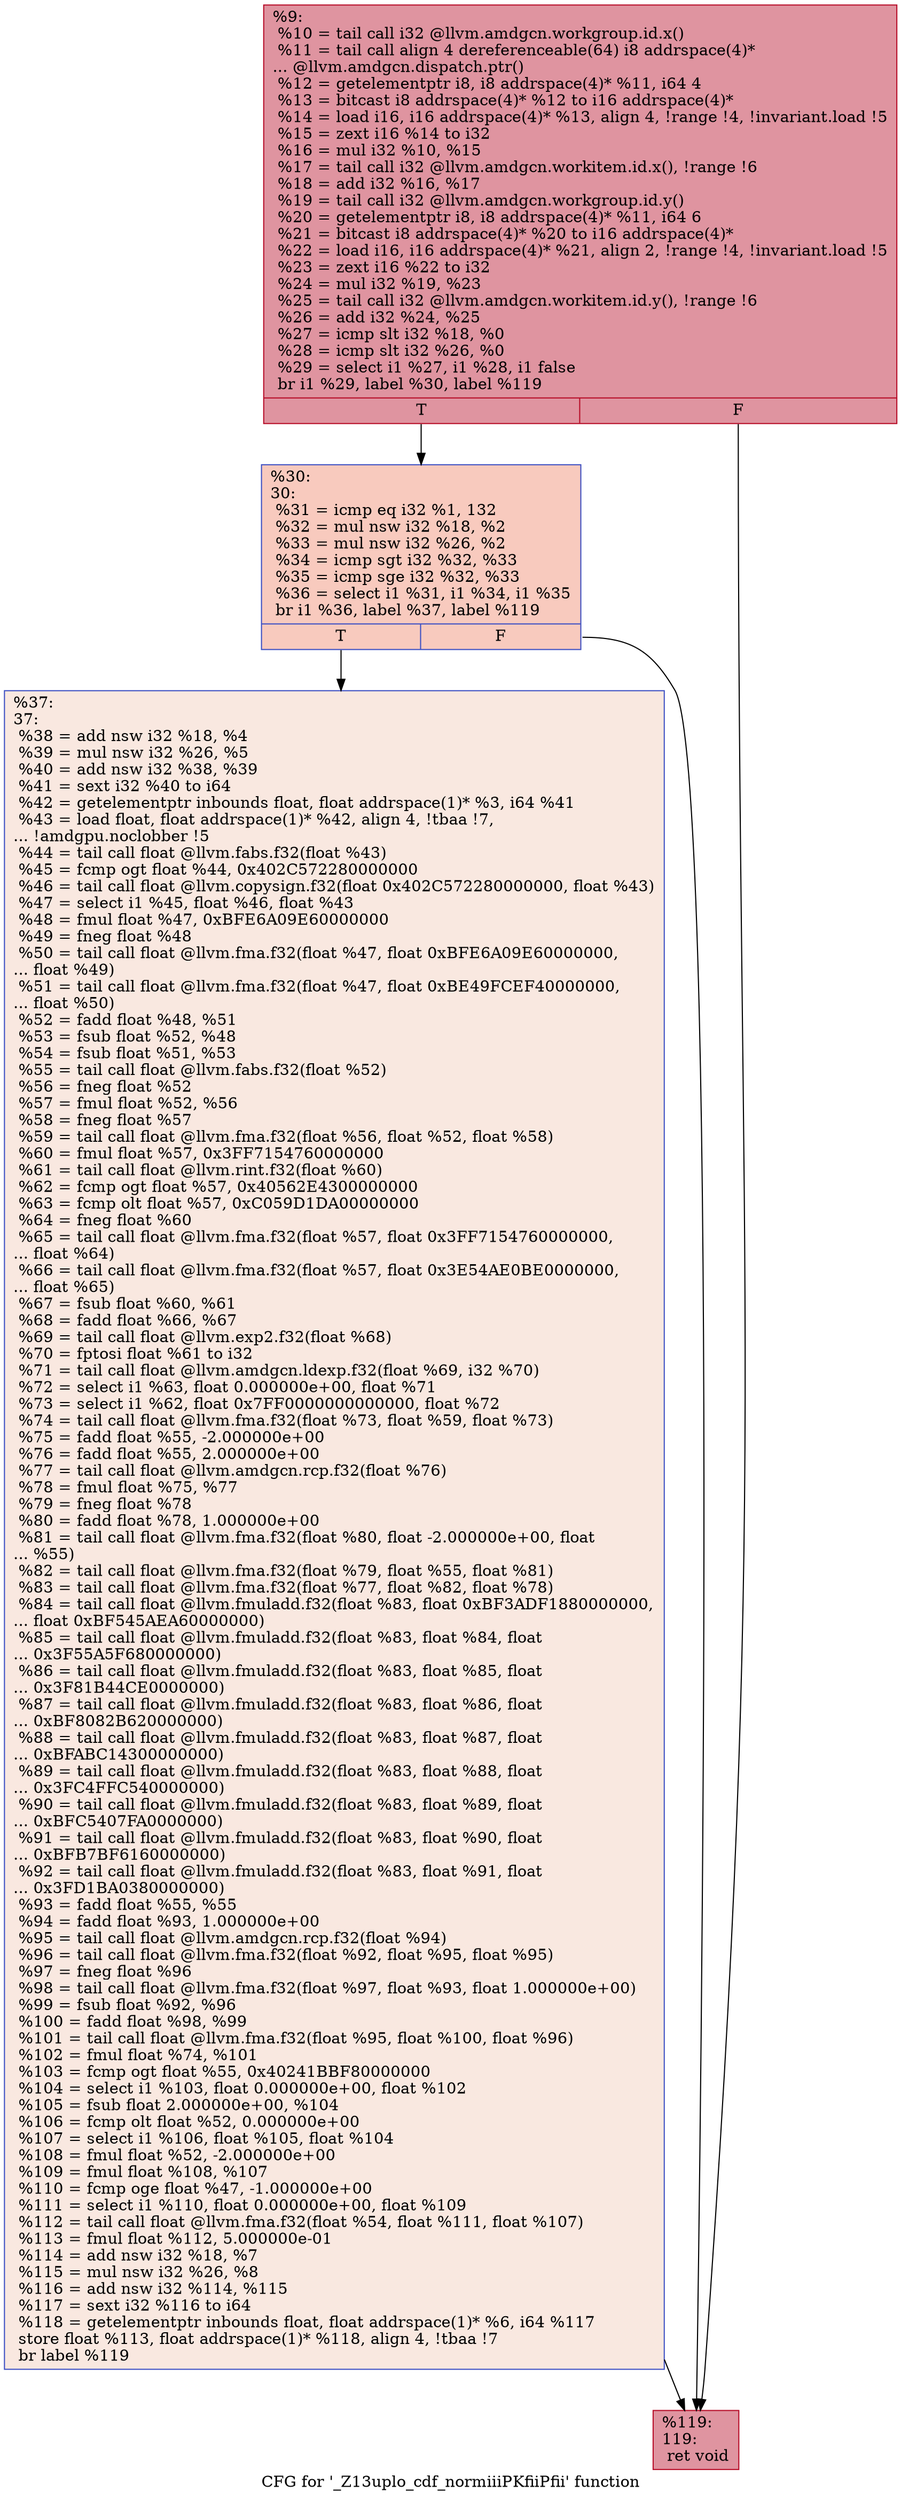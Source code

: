 digraph "CFG for '_Z13uplo_cdf_normiiiPKfiiPfii' function" {
	label="CFG for '_Z13uplo_cdf_normiiiPKfiiPfii' function";

	Node0x60a8e40 [shape=record,color="#b70d28ff", style=filled, fillcolor="#b70d2870",label="{%9:\l  %10 = tail call i32 @llvm.amdgcn.workgroup.id.x()\l  %11 = tail call align 4 dereferenceable(64) i8 addrspace(4)*\l... @llvm.amdgcn.dispatch.ptr()\l  %12 = getelementptr i8, i8 addrspace(4)* %11, i64 4\l  %13 = bitcast i8 addrspace(4)* %12 to i16 addrspace(4)*\l  %14 = load i16, i16 addrspace(4)* %13, align 4, !range !4, !invariant.load !5\l  %15 = zext i16 %14 to i32\l  %16 = mul i32 %10, %15\l  %17 = tail call i32 @llvm.amdgcn.workitem.id.x(), !range !6\l  %18 = add i32 %16, %17\l  %19 = tail call i32 @llvm.amdgcn.workgroup.id.y()\l  %20 = getelementptr i8, i8 addrspace(4)* %11, i64 6\l  %21 = bitcast i8 addrspace(4)* %20 to i16 addrspace(4)*\l  %22 = load i16, i16 addrspace(4)* %21, align 2, !range !4, !invariant.load !5\l  %23 = zext i16 %22 to i32\l  %24 = mul i32 %19, %23\l  %25 = tail call i32 @llvm.amdgcn.workitem.id.y(), !range !6\l  %26 = add i32 %24, %25\l  %27 = icmp slt i32 %18, %0\l  %28 = icmp slt i32 %26, %0\l  %29 = select i1 %27, i1 %28, i1 false\l  br i1 %29, label %30, label %119\l|{<s0>T|<s1>F}}"];
	Node0x60a8e40:s0 -> Node0x60ad400;
	Node0x60a8e40:s1 -> Node0x60ad490;
	Node0x60ad400 [shape=record,color="#3d50c3ff", style=filled, fillcolor="#ef886b70",label="{%30:\l30:                                               \l  %31 = icmp eq i32 %1, 132\l  %32 = mul nsw i32 %18, %2\l  %33 = mul nsw i32 %26, %2\l  %34 = icmp sgt i32 %32, %33\l  %35 = icmp sge i32 %32, %33\l  %36 = select i1 %31, i1 %34, i1 %35\l  br i1 %36, label %37, label %119\l|{<s0>T|<s1>F}}"];
	Node0x60ad400:s0 -> Node0x60ab480;
	Node0x60ad400:s1 -> Node0x60ad490;
	Node0x60ab480 [shape=record,color="#3d50c3ff", style=filled, fillcolor="#f1ccb870",label="{%37:\l37:                                               \l  %38 = add nsw i32 %18, %4\l  %39 = mul nsw i32 %26, %5\l  %40 = add nsw i32 %38, %39\l  %41 = sext i32 %40 to i64\l  %42 = getelementptr inbounds float, float addrspace(1)* %3, i64 %41\l  %43 = load float, float addrspace(1)* %42, align 4, !tbaa !7,\l... !amdgpu.noclobber !5\l  %44 = tail call float @llvm.fabs.f32(float %43)\l  %45 = fcmp ogt float %44, 0x402C572280000000\l  %46 = tail call float @llvm.copysign.f32(float 0x402C572280000000, float %43)\l  %47 = select i1 %45, float %46, float %43\l  %48 = fmul float %47, 0xBFE6A09E60000000\l  %49 = fneg float %48\l  %50 = tail call float @llvm.fma.f32(float %47, float 0xBFE6A09E60000000,\l... float %49)\l  %51 = tail call float @llvm.fma.f32(float %47, float 0xBE49FCEF40000000,\l... float %50)\l  %52 = fadd float %48, %51\l  %53 = fsub float %52, %48\l  %54 = fsub float %51, %53\l  %55 = tail call float @llvm.fabs.f32(float %52)\l  %56 = fneg float %52\l  %57 = fmul float %52, %56\l  %58 = fneg float %57\l  %59 = tail call float @llvm.fma.f32(float %56, float %52, float %58)\l  %60 = fmul float %57, 0x3FF7154760000000\l  %61 = tail call float @llvm.rint.f32(float %60)\l  %62 = fcmp ogt float %57, 0x40562E4300000000\l  %63 = fcmp olt float %57, 0xC059D1DA00000000\l  %64 = fneg float %60\l  %65 = tail call float @llvm.fma.f32(float %57, float 0x3FF7154760000000,\l... float %64)\l  %66 = tail call float @llvm.fma.f32(float %57, float 0x3E54AE0BE0000000,\l... float %65)\l  %67 = fsub float %60, %61\l  %68 = fadd float %66, %67\l  %69 = tail call float @llvm.exp2.f32(float %68)\l  %70 = fptosi float %61 to i32\l  %71 = tail call float @llvm.amdgcn.ldexp.f32(float %69, i32 %70)\l  %72 = select i1 %63, float 0.000000e+00, float %71\l  %73 = select i1 %62, float 0x7FF0000000000000, float %72\l  %74 = tail call float @llvm.fma.f32(float %73, float %59, float %73)\l  %75 = fadd float %55, -2.000000e+00\l  %76 = fadd float %55, 2.000000e+00\l  %77 = tail call float @llvm.amdgcn.rcp.f32(float %76)\l  %78 = fmul float %75, %77\l  %79 = fneg float %78\l  %80 = fadd float %78, 1.000000e+00\l  %81 = tail call float @llvm.fma.f32(float %80, float -2.000000e+00, float\l... %55)\l  %82 = tail call float @llvm.fma.f32(float %79, float %55, float %81)\l  %83 = tail call float @llvm.fma.f32(float %77, float %82, float %78)\l  %84 = tail call float @llvm.fmuladd.f32(float %83, float 0xBF3ADF1880000000,\l... float 0xBF545AEA60000000)\l  %85 = tail call float @llvm.fmuladd.f32(float %83, float %84, float\l... 0x3F55A5F680000000)\l  %86 = tail call float @llvm.fmuladd.f32(float %83, float %85, float\l... 0x3F81B44CE0000000)\l  %87 = tail call float @llvm.fmuladd.f32(float %83, float %86, float\l... 0xBF8082B620000000)\l  %88 = tail call float @llvm.fmuladd.f32(float %83, float %87, float\l... 0xBFABC14300000000)\l  %89 = tail call float @llvm.fmuladd.f32(float %83, float %88, float\l... 0x3FC4FFC540000000)\l  %90 = tail call float @llvm.fmuladd.f32(float %83, float %89, float\l... 0xBFC5407FA0000000)\l  %91 = tail call float @llvm.fmuladd.f32(float %83, float %90, float\l... 0xBFB7BF6160000000)\l  %92 = tail call float @llvm.fmuladd.f32(float %83, float %91, float\l... 0x3FD1BA0380000000)\l  %93 = fadd float %55, %55\l  %94 = fadd float %93, 1.000000e+00\l  %95 = tail call float @llvm.amdgcn.rcp.f32(float %94)\l  %96 = tail call float @llvm.fma.f32(float %92, float %95, float %95)\l  %97 = fneg float %96\l  %98 = tail call float @llvm.fma.f32(float %97, float %93, float 1.000000e+00)\l  %99 = fsub float %92, %96\l  %100 = fadd float %98, %99\l  %101 = tail call float @llvm.fma.f32(float %95, float %100, float %96)\l  %102 = fmul float %74, %101\l  %103 = fcmp ogt float %55, 0x40241BBF80000000\l  %104 = select i1 %103, float 0.000000e+00, float %102\l  %105 = fsub float 2.000000e+00, %104\l  %106 = fcmp olt float %52, 0.000000e+00\l  %107 = select i1 %106, float %105, float %104\l  %108 = fmul float %52, -2.000000e+00\l  %109 = fmul float %108, %107\l  %110 = fcmp oge float %47, -1.000000e+00\l  %111 = select i1 %110, float 0.000000e+00, float %109\l  %112 = tail call float @llvm.fma.f32(float %54, float %111, float %107)\l  %113 = fmul float %112, 5.000000e-01\l  %114 = add nsw i32 %18, %7\l  %115 = mul nsw i32 %26, %8\l  %116 = add nsw i32 %114, %115\l  %117 = sext i32 %116 to i64\l  %118 = getelementptr inbounds float, float addrspace(1)* %6, i64 %117\l  store float %113, float addrspace(1)* %118, align 4, !tbaa !7\l  br label %119\l}"];
	Node0x60ab480 -> Node0x60ad490;
	Node0x60ad490 [shape=record,color="#b70d28ff", style=filled, fillcolor="#b70d2870",label="{%119:\l119:                                              \l  ret void\l}"];
}
